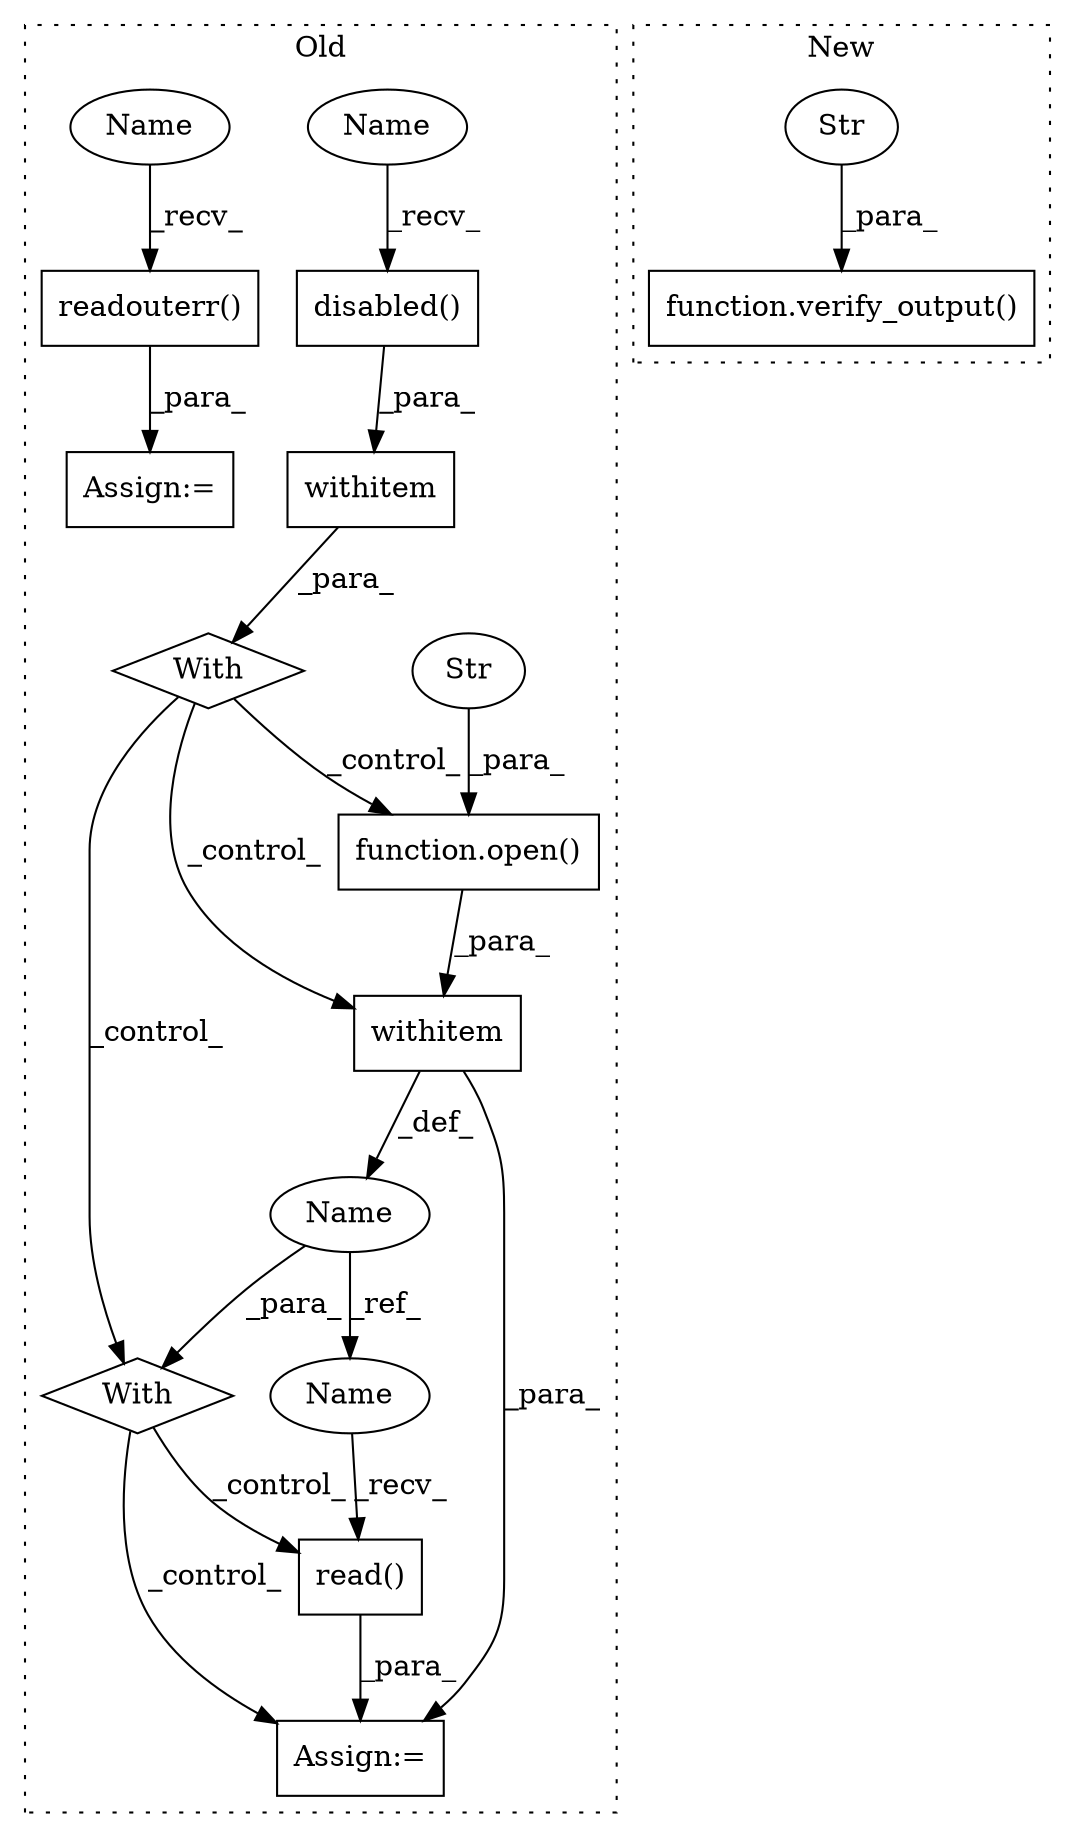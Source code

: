 digraph G {
subgraph cluster0 {
1 [label="withitem" a="49" s="3597" l="4" shape="box"];
3 [label="read()" a="75" s="3687" l="18" shape="box"];
5 [label="withitem" a="49" s="3561" l="6" shape="box"];
6 [label="With" a="39" s="3556,3567" l="5,25" shape="diamond"];
7 [label="Name" a="87" s="3647" l="11" shape="ellipse"];
8 [label="With" a="39" s="3592,3601" l="5,75" shape="diamond"];
9 [label="function.open()" a="75" s="3597,3642" l="5,1" shape="box"];
10 [label="Str" a="66" s="3602" l="40" shape="ellipse"];
11 [label="disabled()" a="75" s="3561" l="17" shape="box"];
12 [label="readouterr()" a="75" s="3524" l="19" shape="box"];
13 [label="Assign:=" a="68" s="3521" l="3" shape="box"];
14 [label="Assign:=" a="68" s="3684" l="3" shape="box"];
15 [label="Name" a="87" s="3561" l="6" shape="ellipse"];
16 [label="Name" a="87" s="3524" l="6" shape="ellipse"];
17 [label="Name" a="87" s="3687" l="11" shape="ellipse"];
label = "Old";
style="dotted";
}
subgraph cluster1 {
2 [label="function.verify_output()" a="75" s="3424,3486" l="14,1" shape="box"];
4 [label="Str" a="66" s="3446" l="40" shape="ellipse"];
label = "New";
style="dotted";
}
1 -> 14 [label="_para_"];
1 -> 7 [label="_def_"];
3 -> 14 [label="_para_"];
4 -> 2 [label="_para_"];
5 -> 6 [label="_para_"];
6 -> 1 [label="_control_"];
6 -> 8 [label="_control_"];
6 -> 9 [label="_control_"];
7 -> 17 [label="_ref_"];
7 -> 8 [label="_para_"];
8 -> 14 [label="_control_"];
8 -> 3 [label="_control_"];
9 -> 1 [label="_para_"];
10 -> 9 [label="_para_"];
11 -> 5 [label="_para_"];
12 -> 13 [label="_para_"];
15 -> 11 [label="_recv_"];
16 -> 12 [label="_recv_"];
17 -> 3 [label="_recv_"];
}